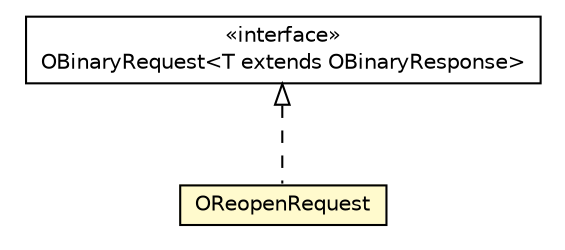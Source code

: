 #!/usr/local/bin/dot
#
# Class diagram 
# Generated by UMLGraph version R5_6-24-gf6e263 (http://www.umlgraph.org/)
#

digraph G {
	edge [fontname="Helvetica",fontsize=10,labelfontname="Helvetica",labelfontsize=10];
	node [fontname="Helvetica",fontsize=10,shape=plaintext];
	nodesep=0.25;
	ranksep=0.5;
	// com.orientechnologies.orient.client.remote.OBinaryRequest<T extends com.orientechnologies.orient.client.remote.OBinaryResponse>
	c5549418 [label=<<table title="com.orientechnologies.orient.client.remote.OBinaryRequest" border="0" cellborder="1" cellspacing="0" cellpadding="2" port="p" href="../OBinaryRequest.html">
		<tr><td><table border="0" cellspacing="0" cellpadding="1">
<tr><td align="center" balign="center"> &#171;interface&#187; </td></tr>
<tr><td align="center" balign="center"> OBinaryRequest&lt;T extends OBinaryResponse&gt; </td></tr>
		</table></td></tr>
		</table>>, URL="../OBinaryRequest.html", fontname="Helvetica", fontcolor="black", fontsize=10.0];
	// com.orientechnologies.orient.client.remote.message.OReopenRequest
	c5549557 [label=<<table title="com.orientechnologies.orient.client.remote.message.OReopenRequest" border="0" cellborder="1" cellspacing="0" cellpadding="2" port="p" bgcolor="lemonChiffon" href="./OReopenRequest.html">
		<tr><td><table border="0" cellspacing="0" cellpadding="1">
<tr><td align="center" balign="center"> OReopenRequest </td></tr>
		</table></td></tr>
		</table>>, URL="./OReopenRequest.html", fontname="Helvetica", fontcolor="black", fontsize=10.0];
	//com.orientechnologies.orient.client.remote.message.OReopenRequest implements com.orientechnologies.orient.client.remote.OBinaryRequest<T extends com.orientechnologies.orient.client.remote.OBinaryResponse>
	c5549418:p -> c5549557:p [dir=back,arrowtail=empty,style=dashed];
}

